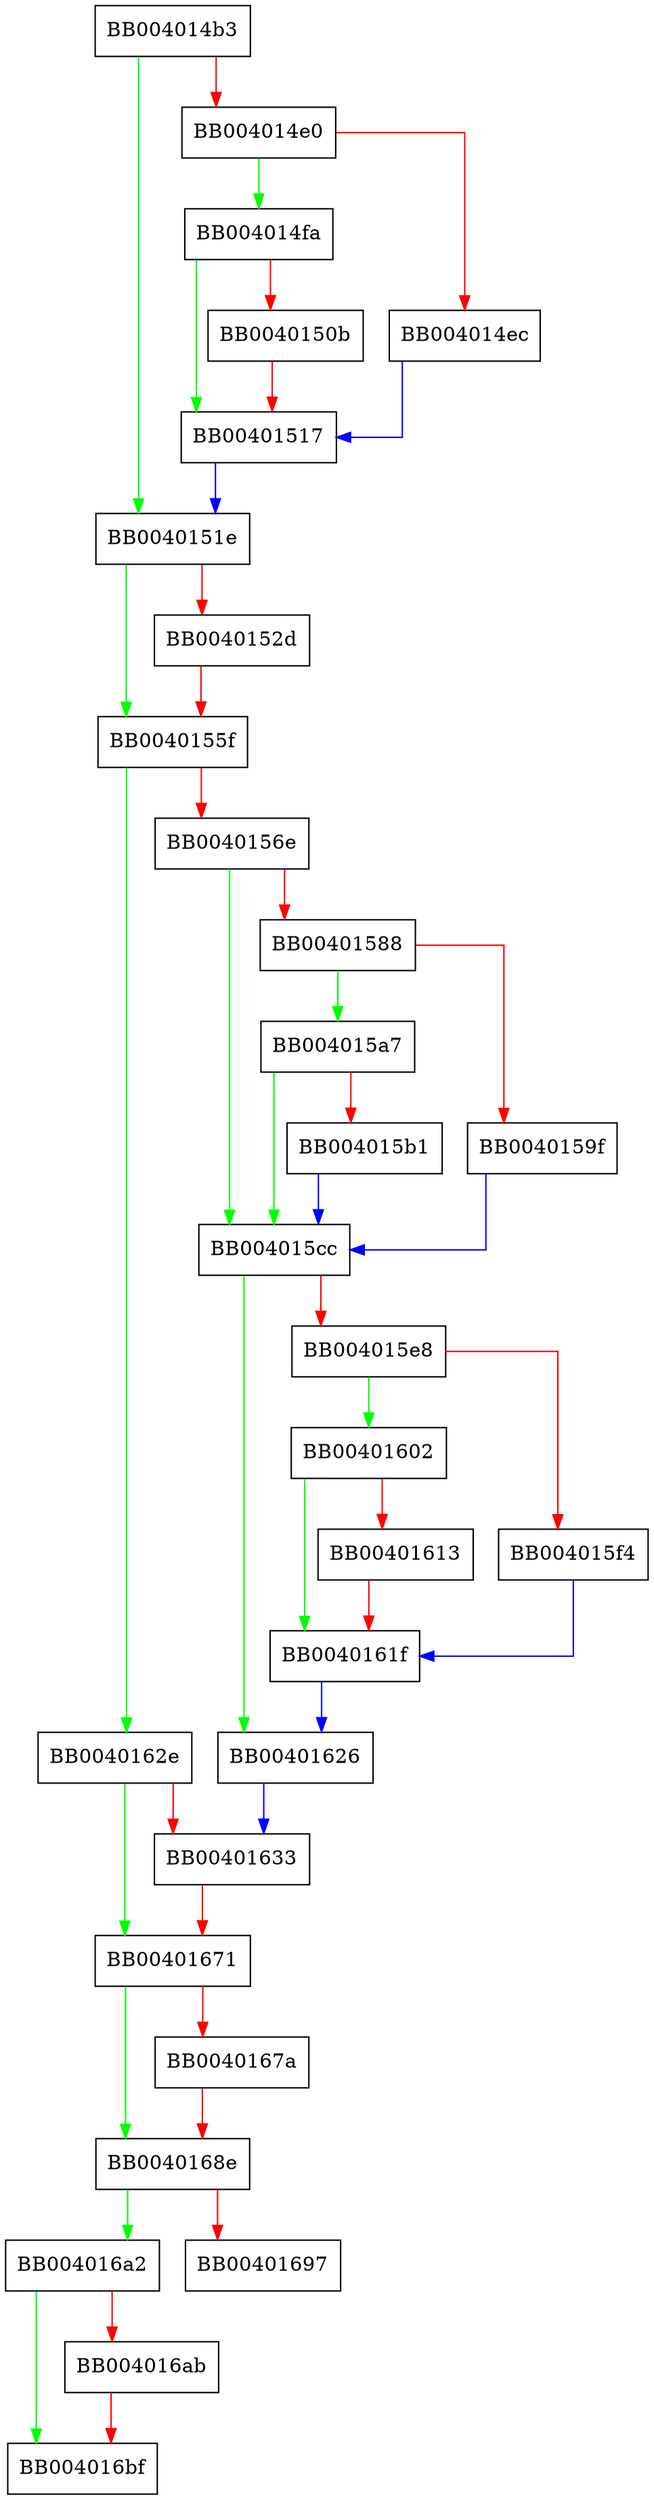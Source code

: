 digraph abort {
  node [shape="box"];
  graph [splines=ortho];
  BB004014b3 -> BB0040151e [color="green"];
  BB004014b3 -> BB004014e0 [color="red"];
  BB004014e0 -> BB004014fa [color="green"];
  BB004014e0 -> BB004014ec [color="red"];
  BB004014ec -> BB00401517 [color="blue"];
  BB004014fa -> BB00401517 [color="green"];
  BB004014fa -> BB0040150b [color="red"];
  BB0040150b -> BB00401517 [color="red"];
  BB00401517 -> BB0040151e [color="blue"];
  BB0040151e -> BB0040155f [color="green"];
  BB0040151e -> BB0040152d [color="red"];
  BB0040152d -> BB0040155f [color="red"];
  BB0040155f -> BB0040162e [color="green"];
  BB0040155f -> BB0040156e [color="red"];
  BB0040156e -> BB004015cc [color="green"];
  BB0040156e -> BB00401588 [color="red"];
  BB00401588 -> BB004015a7 [color="green"];
  BB00401588 -> BB0040159f [color="red"];
  BB0040159f -> BB004015cc [color="blue"];
  BB004015a7 -> BB004015cc [color="green"];
  BB004015a7 -> BB004015b1 [color="red"];
  BB004015b1 -> BB004015cc [color="blue"];
  BB004015cc -> BB00401626 [color="green"];
  BB004015cc -> BB004015e8 [color="red"];
  BB004015e8 -> BB00401602 [color="green"];
  BB004015e8 -> BB004015f4 [color="red"];
  BB004015f4 -> BB0040161f [color="blue"];
  BB00401602 -> BB0040161f [color="green"];
  BB00401602 -> BB00401613 [color="red"];
  BB00401613 -> BB0040161f [color="red"];
  BB0040161f -> BB00401626 [color="blue"];
  BB00401626 -> BB00401633 [color="blue"];
  BB0040162e -> BB00401671 [color="green"];
  BB0040162e -> BB00401633 [color="red"];
  BB00401633 -> BB00401671 [color="red"];
  BB00401671 -> BB0040168e [color="green"];
  BB00401671 -> BB0040167a [color="red"];
  BB0040167a -> BB0040168e [color="red"];
  BB0040168e -> BB004016a2 [color="green"];
  BB0040168e -> BB00401697 [color="red"];
  BB004016a2 -> BB004016bf [color="green"];
  BB004016a2 -> BB004016ab [color="red"];
  BB004016ab -> BB004016bf [color="red"];
}